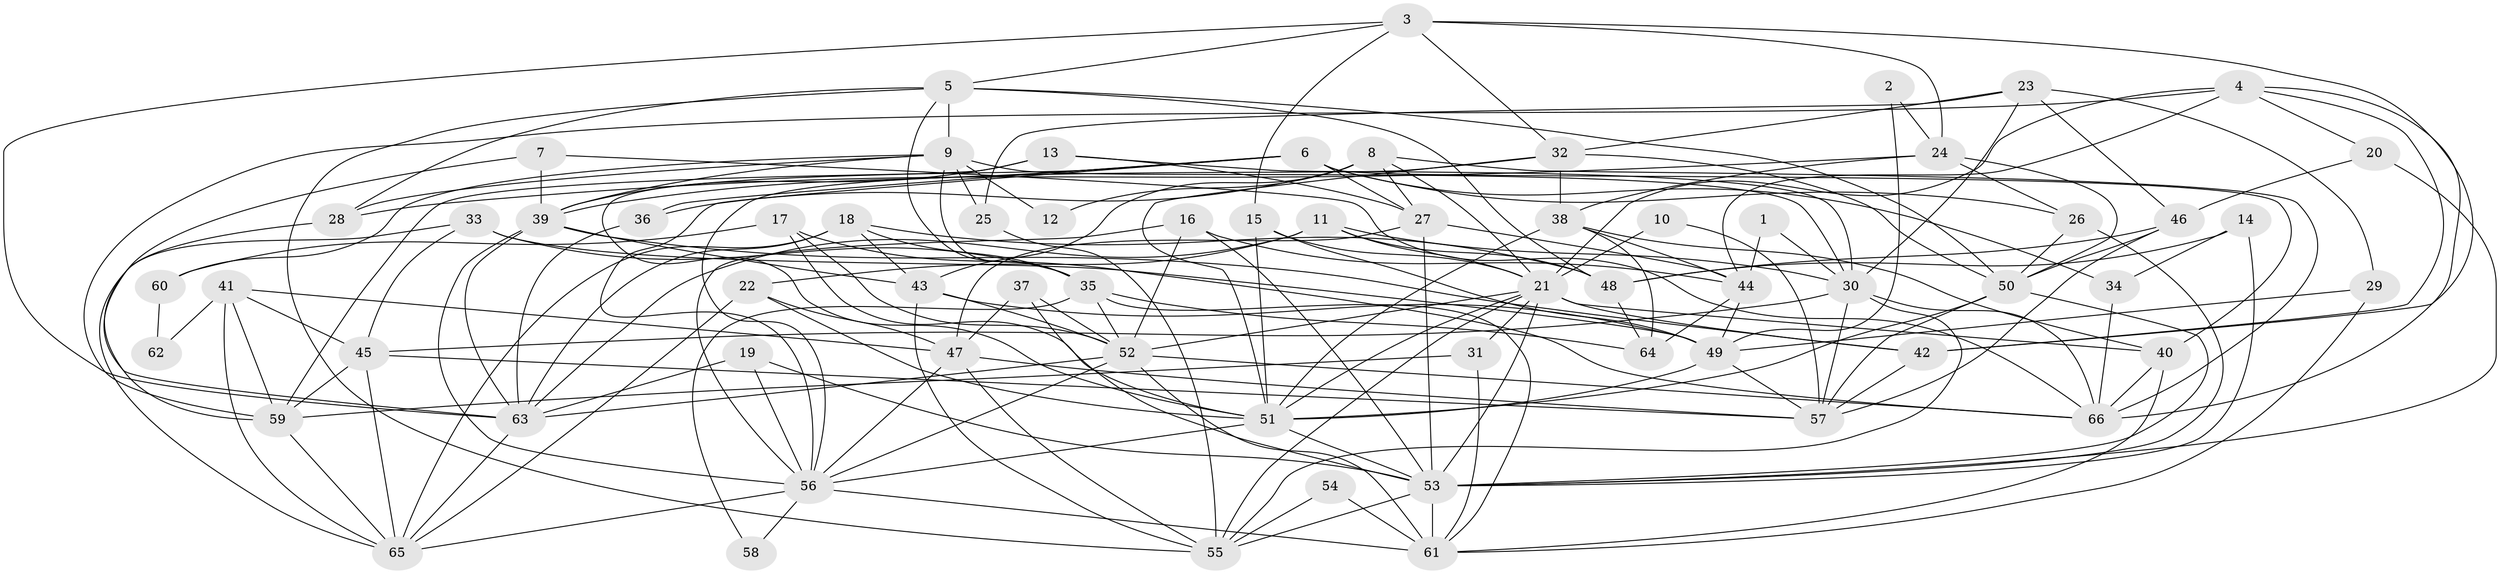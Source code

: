 // original degree distribution, {3: 0.22727272727272727, 8: 0.022727272727272728, 4: 0.26515151515151514, 2: 0.17424242424242425, 5: 0.16666666666666666, 6: 0.11363636363636363, 7: 0.030303030303030304}
// Generated by graph-tools (version 1.1) at 2025/26/03/09/25 03:26:17]
// undirected, 66 vertices, 184 edges
graph export_dot {
graph [start="1"]
  node [color=gray90,style=filled];
  1;
  2;
  3;
  4;
  5;
  6;
  7;
  8;
  9;
  10;
  11;
  12;
  13;
  14;
  15;
  16;
  17;
  18;
  19;
  20;
  21;
  22;
  23;
  24;
  25;
  26;
  27;
  28;
  29;
  30;
  31;
  32;
  33;
  34;
  35;
  36;
  37;
  38;
  39;
  40;
  41;
  42;
  43;
  44;
  45;
  46;
  47;
  48;
  49;
  50;
  51;
  52;
  53;
  54;
  55;
  56;
  57;
  58;
  59;
  60;
  61;
  62;
  63;
  64;
  65;
  66;
  1 -- 30 [weight=1.0];
  1 -- 44 [weight=1.0];
  2 -- 24 [weight=1.0];
  2 -- 49 [weight=1.0];
  3 -- 5 [weight=1.0];
  3 -- 15 [weight=1.0];
  3 -- 24 [weight=1.0];
  3 -- 32 [weight=1.0];
  3 -- 42 [weight=1.0];
  3 -- 63 [weight=1.0];
  4 -- 20 [weight=1.0];
  4 -- 21 [weight=1.0];
  4 -- 42 [weight=1.0];
  4 -- 44 [weight=1.0];
  4 -- 59 [weight=1.0];
  4 -- 66 [weight=1.0];
  5 -- 9 [weight=1.0];
  5 -- 28 [weight=1.0];
  5 -- 35 [weight=1.0];
  5 -- 48 [weight=1.0];
  5 -- 50 [weight=1.0];
  5 -- 55 [weight=1.0];
  6 -- 26 [weight=1.0];
  6 -- 27 [weight=1.0];
  6 -- 34 [weight=1.0];
  6 -- 36 [weight=1.0];
  6 -- 39 [weight=1.0];
  6 -- 40 [weight=1.0];
  6 -- 56 [weight=1.0];
  6 -- 59 [weight=1.0];
  7 -- 39 [weight=1.0];
  7 -- 63 [weight=1.0];
  7 -- 66 [weight=1.0];
  8 -- 12 [weight=1.0];
  8 -- 21 [weight=1.0];
  8 -- 27 [weight=1.0];
  8 -- 36 [weight=1.0];
  8 -- 43 [weight=2.0];
  8 -- 66 [weight=1.0];
  9 -- 12 [weight=1.0];
  9 -- 25 [weight=1.0];
  9 -- 28 [weight=1.0];
  9 -- 30 [weight=1.0];
  9 -- 35 [weight=1.0];
  9 -- 39 [weight=1.0];
  9 -- 60 [weight=1.0];
  10 -- 21 [weight=1.0];
  10 -- 57 [weight=1.0];
  11 -- 21 [weight=1.0];
  11 -- 22 [weight=1.0];
  11 -- 30 [weight=1.0];
  11 -- 48 [weight=1.0];
  11 -- 63 [weight=1.0];
  13 -- 27 [weight=1.0];
  13 -- 30 [weight=1.0];
  13 -- 39 [weight=1.0];
  13 -- 51 [weight=2.0];
  14 -- 34 [weight=1.0];
  14 -- 48 [weight=1.0];
  14 -- 53 [weight=1.0];
  15 -- 21 [weight=1.0];
  15 -- 49 [weight=1.0];
  15 -- 51 [weight=1.0];
  16 -- 44 [weight=1.0];
  16 -- 52 [weight=1.0];
  16 -- 53 [weight=1.0];
  16 -- 56 [weight=1.0];
  17 -- 51 [weight=1.0];
  17 -- 52 [weight=1.0];
  17 -- 60 [weight=2.0];
  17 -- 66 [weight=1.0];
  18 -- 35 [weight=1.0];
  18 -- 43 [weight=2.0];
  18 -- 48 [weight=1.0];
  18 -- 63 [weight=1.0];
  18 -- 65 [weight=1.0];
  19 -- 53 [weight=1.0];
  19 -- 56 [weight=1.0];
  19 -- 63 [weight=1.0];
  20 -- 46 [weight=1.0];
  20 -- 53 [weight=1.0];
  21 -- 31 [weight=1.0];
  21 -- 40 [weight=1.0];
  21 -- 42 [weight=1.0];
  21 -- 51 [weight=1.0];
  21 -- 52 [weight=1.0];
  21 -- 53 [weight=1.0];
  21 -- 55 [weight=1.0];
  22 -- 47 [weight=1.0];
  22 -- 51 [weight=1.0];
  22 -- 65 [weight=1.0];
  23 -- 25 [weight=1.0];
  23 -- 29 [weight=1.0];
  23 -- 30 [weight=1.0];
  23 -- 32 [weight=1.0];
  23 -- 46 [weight=1.0];
  24 -- 26 [weight=1.0];
  24 -- 28 [weight=1.0];
  24 -- 38 [weight=1.0];
  24 -- 50 [weight=1.0];
  25 -- 55 [weight=1.0];
  26 -- 50 [weight=1.0];
  26 -- 53 [weight=1.0];
  27 -- 44 [weight=1.0];
  27 -- 47 [weight=1.0];
  27 -- 53 [weight=1.0];
  28 -- 59 [weight=1.0];
  29 -- 49 [weight=1.0];
  29 -- 61 [weight=1.0];
  30 -- 45 [weight=1.0];
  30 -- 55 [weight=1.0];
  30 -- 57 [weight=1.0];
  30 -- 66 [weight=1.0];
  31 -- 59 [weight=1.0];
  31 -- 61 [weight=1.0];
  32 -- 38 [weight=1.0];
  32 -- 50 [weight=1.0];
  32 -- 51 [weight=1.0];
  32 -- 56 [weight=1.0];
  33 -- 35 [weight=1.0];
  33 -- 45 [weight=1.0];
  33 -- 49 [weight=1.0];
  33 -- 65 [weight=1.0];
  34 -- 66 [weight=1.0];
  35 -- 52 [weight=1.0];
  35 -- 58 [weight=1.0];
  35 -- 61 [weight=1.0];
  35 -- 64 [weight=1.0];
  36 -- 63 [weight=1.0];
  37 -- 47 [weight=1.0];
  37 -- 52 [weight=2.0];
  37 -- 53 [weight=1.0];
  38 -- 40 [weight=1.0];
  38 -- 44 [weight=1.0];
  38 -- 51 [weight=1.0];
  38 -- 64 [weight=1.0];
  39 -- 42 [weight=1.0];
  39 -- 43 [weight=1.0];
  39 -- 56 [weight=1.0];
  39 -- 63 [weight=1.0];
  40 -- 61 [weight=1.0];
  40 -- 66 [weight=1.0];
  41 -- 45 [weight=1.0];
  41 -- 47 [weight=1.0];
  41 -- 59 [weight=1.0];
  41 -- 62 [weight=2.0];
  41 -- 65 [weight=1.0];
  42 -- 57 [weight=1.0];
  43 -- 49 [weight=1.0];
  43 -- 52 [weight=1.0];
  43 -- 55 [weight=1.0];
  44 -- 49 [weight=1.0];
  44 -- 64 [weight=1.0];
  45 -- 57 [weight=1.0];
  45 -- 59 [weight=1.0];
  45 -- 65 [weight=1.0];
  46 -- 48 [weight=1.0];
  46 -- 50 [weight=2.0];
  46 -- 57 [weight=1.0];
  47 -- 55 [weight=1.0];
  47 -- 56 [weight=1.0];
  47 -- 57 [weight=1.0];
  48 -- 64 [weight=1.0];
  49 -- 51 [weight=1.0];
  49 -- 57 [weight=1.0];
  50 -- 51 [weight=1.0];
  50 -- 53 [weight=1.0];
  50 -- 57 [weight=1.0];
  51 -- 53 [weight=1.0];
  51 -- 56 [weight=1.0];
  52 -- 56 [weight=1.0];
  52 -- 61 [weight=1.0];
  52 -- 63 [weight=1.0];
  52 -- 66 [weight=1.0];
  53 -- 55 [weight=1.0];
  53 -- 61 [weight=2.0];
  54 -- 55 [weight=1.0];
  54 -- 61 [weight=2.0];
  56 -- 58 [weight=1.0];
  56 -- 61 [weight=2.0];
  56 -- 65 [weight=1.0];
  59 -- 65 [weight=1.0];
  60 -- 62 [weight=1.0];
  63 -- 65 [weight=1.0];
}
